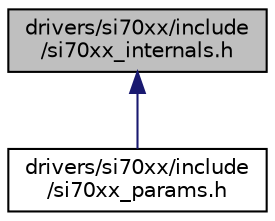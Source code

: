 digraph "drivers/si70xx/include/si70xx_internals.h"
{
 // LATEX_PDF_SIZE
  edge [fontname="Helvetica",fontsize="10",labelfontname="Helvetica",labelfontsize="10"];
  node [fontname="Helvetica",fontsize="10",shape=record];
  Node1 [label="drivers/si70xx/include\l/si70xx_internals.h",height=0.2,width=0.4,color="black", fillcolor="grey75", style="filled", fontcolor="black",tooltip="Internal definitions for Si7006/13/20/21."];
  Node1 -> Node2 [dir="back",color="midnightblue",fontsize="10",style="solid",fontname="Helvetica"];
  Node2 [label="drivers/si70xx/include\l/si70xx_params.h",height=0.2,width=0.4,color="black", fillcolor="white", style="filled",URL="$si70xx__params_8h.html",tooltip="Default configuration for Si7006/13/20/21."];
}
